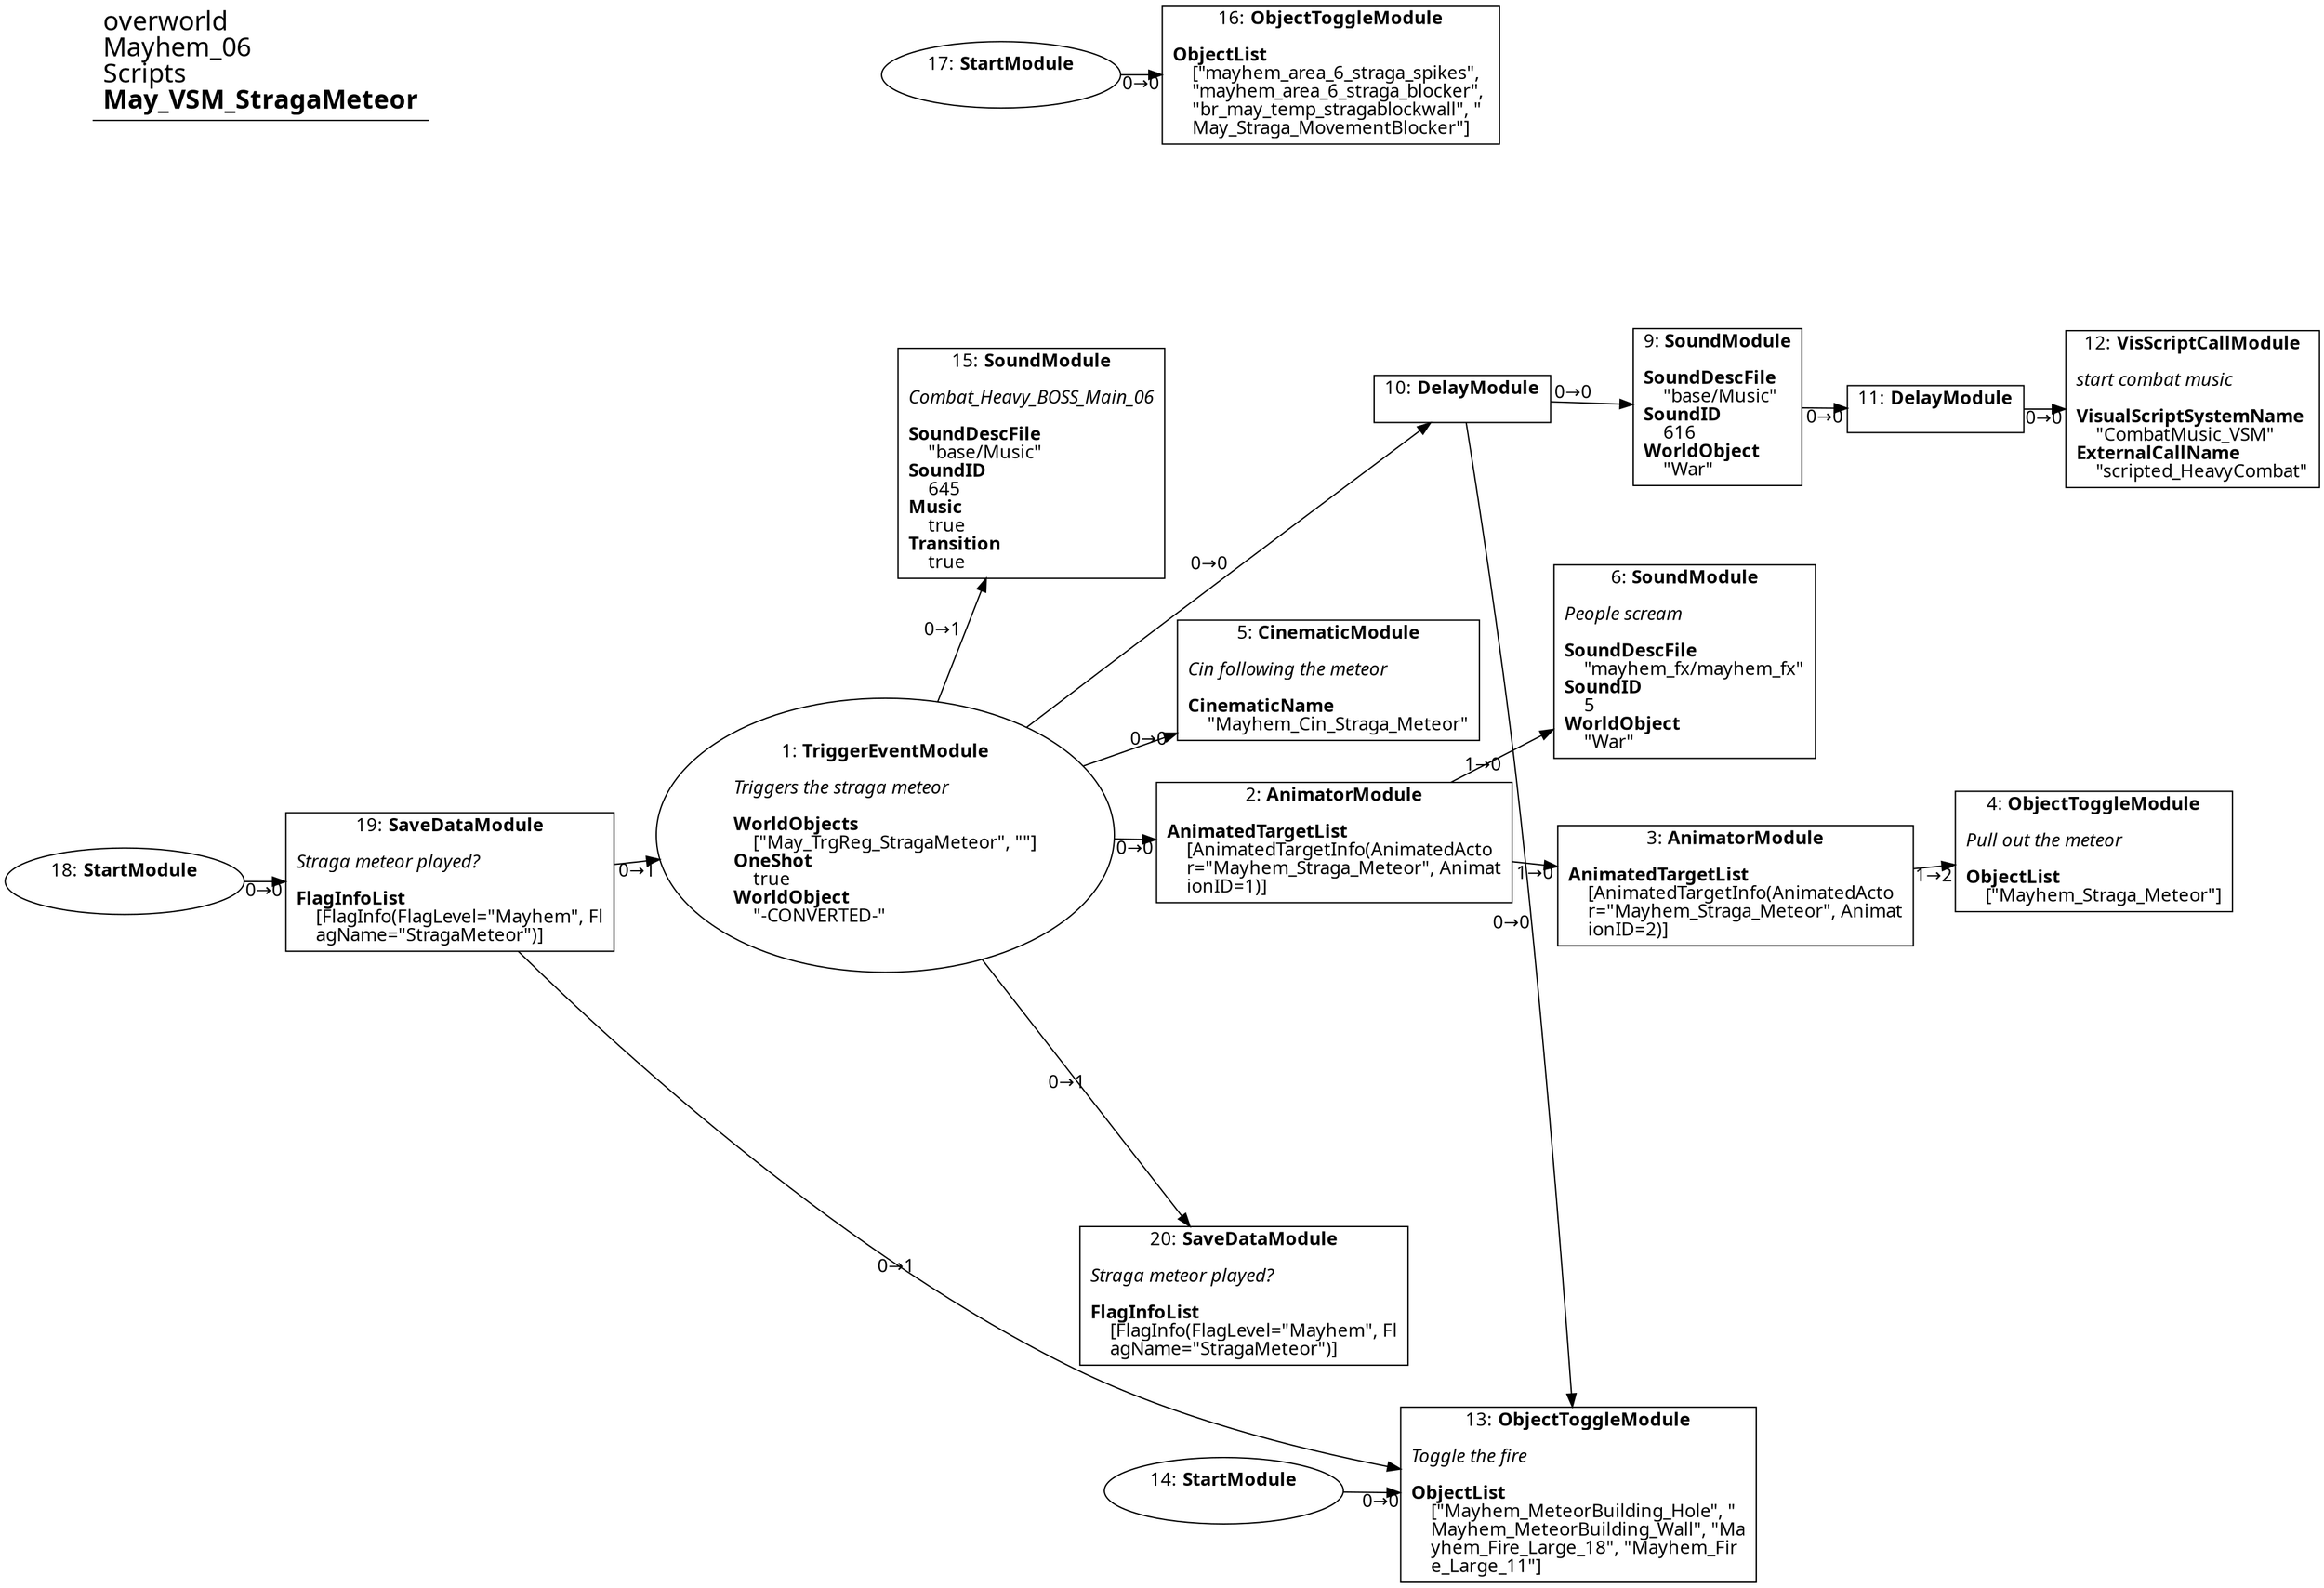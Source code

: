 digraph {
    layout = fdp;
    overlap = prism;
    sep = "+16";
    splines = spline;

    node [ shape = box ];

    graph [ fontname = "Segoe UI" ];
    node [ fontname = "Segoe UI" ];
    edge [ fontname = "Segoe UI" ];

    1 [ label = <1: <b>TriggerEventModule</b><br/><br/><i>Triggers the straga meteor<br align="left"/></i><br align="left"/><b>WorldObjects</b><br align="left"/>    [&quot;May_TrgReg_StragaMeteor&quot;, &quot;&quot;]<br align="left"/><b>OneShot</b><br align="left"/>    true<br align="left"/><b>WorldObject</b><br align="left"/>    &quot;-CONVERTED-&quot;<br align="left"/>> ];
    1 [ shape = oval ]
    1 [ pos = "0.293,-0.21900001!" ];
    1 -> 2 [ label = "0→0" ];
    1 -> 5 [ label = "0→0" ];
    1 -> 10 [ label = "0→0" ];
    1 -> 15 [ label = "0→1" ];
    1 -> 20 [ label = "0→1" ];

    2 [ label = <2: <b>AnimatorModule</b><br/><br/><b>AnimatedTargetList</b><br align="left"/>    [AnimatedTargetInfo(AnimatedActo<br align="left"/>    r=&quot;Mayhem_Straga_Meteor&quot;, Animat<br align="left"/>    ionID=1)]<br align="left"/>> ];
    2 [ pos = "0.564,-0.22000001!" ];
    2 -> 3 [ label = "1→0" ];
    2 -> 6 [ label = "1→0" ];

    3 [ label = <3: <b>AnimatorModule</b><br/><br/><b>AnimatedTargetList</b><br align="left"/>    [AnimatedTargetInfo(AnimatedActo<br align="left"/>    r=&quot;Mayhem_Straga_Meteor&quot;, Animat<br align="left"/>    ionID=2)]<br align="left"/>> ];
    3 [ pos = "0.822,-0.24300002!" ];
    3 -> 4 [ label = "1→2" ];

    4 [ label = <4: <b>ObjectToggleModule</b><br/><br/><i>Pull out the meteor<br align="left"/></i><br align="left"/><b>ObjectList</b><br align="left"/>    [&quot;Mayhem_Straga_Meteor&quot;]<br align="left"/>> ];
    4 [ pos = "1.069,-0.22000001!" ];

    5 [ label = <5: <b>CinematicModule</b><br/><br/><i>Cin following the meteor<br align="left"/></i><br align="left"/><b>CinematicName</b><br align="left"/>    &quot;Mayhem_Cin_Straga_Meteor&quot;<br align="left"/>> ];
    5 [ pos = "0.6,-0.081!" ];

    6 [ label = <6: <b>SoundModule</b><br/><br/><i>People scream<br align="left"/></i><br align="left"/><b>SoundDescFile</b><br align="left"/>    &quot;mayhem_fx/mayhem_fx&quot;<br align="left"/><b>SoundID</b><br align="left"/>    5<br align="left"/><b>WorldObject</b><br align="left"/>    &quot;War&quot;<br align="left"/>> ];
    6 [ pos = "0.82000005,-0.069000006!" ];

    9 [ label = <9: <b>SoundModule</b><br/><br/><b>SoundDescFile</b><br align="left"/>    &quot;base/Music&quot;<br align="left"/><b>SoundID</b><br align="left"/>    616<br align="left"/><b>WorldObject</b><br align="left"/>    &quot;War&quot;<br align="left"/>> ];
    9 [ pos = "0.90000004,0.134!" ];
    9 -> 11 [ label = "0→0" ];

    10 [ label = <10: <b>DelayModule</b><br/><br/>> ];
    10 [ pos = "0.702,0.134!" ];
    10 -> 9 [ label = "0→0" ];
    10 -> 13 [ label = "0→0" ];

    11 [ label = <11: <b>DelayModule</b><br/><br/>> ];
    11 [ pos = "1.1120001,0.134!" ];
    11 -> 12 [ label = "0→0" ];

    12 [ label = <12: <b>VisScriptCallModule</b><br/><br/><i>start combat music<br align="left"/></i><br align="left"/><b>VisualScriptSystemName</b><br align="left"/>    &quot;CombatMusic_VSM&quot;<br align="left"/><b>ExternalCallName</b><br align="left"/>    &quot;scripted_HeavyCombat&quot;<br align="left"/>> ];
    12 [ pos = "1.2980001,0.134!" ];

    13 [ label = <13: <b>ObjectToggleModule</b><br/><br/><i>Toggle the fire <br align="left"/></i><br align="left"/><b>ObjectList</b><br align="left"/>    [&quot;Mayhem_MeteorBuilding_Hole&quot;, &quot;<br align="left"/>    Mayhem_MeteorBuilding_Wall&quot;, &quot;Ma<br align="left"/>    yhem_Fire_Large_18&quot;, &quot;Mayhem_Fir<br align="left"/>    e_Large_11&quot;]<br align="left"/>> ];
    13 [ pos = "0.785,-0.74!" ];

    14 [ label = <14: <b>StartModule</b><br/><br/>> ];
    14 [ shape = oval ]
    14 [ pos = "0.544,-0.74!" ];
    14 -> 13 [ label = "0→0" ];

    15 [ label = <15: <b>SoundModule</b><br/><br/><i>Combat_Heavy_BOSS_Main_06<br align="left"/></i><br align="left"/><b>SoundDescFile</b><br align="left"/>    &quot;base/Music&quot;<br align="left"/><b>SoundID</b><br align="left"/>    645<br align="left"/><b>Music</b><br align="left"/>    true<br align="left"/><b>Transition</b><br align="left"/>    true<br align="left"/>> ];
    15 [ pos = "0.45700002,0.030000001!" ];

    16 [ label = <16: <b>ObjectToggleModule</b><br/><br/><b>ObjectList</b><br align="left"/>    [&quot;mayhem_area_6_straga_spikes&quot;, <br align="left"/>    &quot;mayhem_area_6_straga_blocker&quot;, <br align="left"/>    &quot;br_may_temp_stragablockwall&quot;, &quot;<br align="left"/>    May_Straga_MovementBlocker&quot;]<br align="left"/>> ];
    16 [ pos = "0.58400005,0.40500003!" ];

    17 [ label = <17: <b>StartModule</b><br/><br/>> ];
    17 [ shape = oval ]
    17 [ pos = "0.381,0.40500003!" ];
    17 -> 16 [ label = "0→0" ];

    18 [ label = <18: <b>StartModule</b><br/><br/>> ];
    18 [ shape = oval ]
    18 [ pos = "-0.136,-0.24200001!" ];
    18 -> 19 [ label = "0→0" ];

    19 [ label = <19: <b>SaveDataModule</b><br/><br/><i>Straga meteor played?<br align="left"/></i><br align="left"/><b>FlagInfoList</b><br align="left"/>    [FlagInfo(FlagLevel=&quot;Mayhem&quot;, Fl<br align="left"/>    agName=&quot;StragaMeteor&quot;)]<br align="left"/>> ];
    19 [ pos = "0.074,-0.24200001!" ];
    19 -> 1 [ label = "0→1" ];
    19 -> 13 [ label = "0→1" ];

    20 [ label = <20: <b>SaveDataModule</b><br/><br/><i>Straga meteor played?<br align="left"/></i><br align="left"/><b>FlagInfoList</b><br align="left"/>    [FlagInfo(FlagLevel=&quot;Mayhem&quot;, Fl<br align="left"/>    agName=&quot;StragaMeteor&quot;)]<br align="left"/>> ];
    20 [ pos = "0.57500005,-0.61300004!" ];

    title [ pos = "-0.13700001,0.40600002!" ];
    title [ shape = underline ];
    title [ label = <<font point-size="20">overworld<br align="left"/>Mayhem_06<br align="left"/>Scripts<br align="left"/><b>May_VSM_StragaMeteor</b><br align="left"/></font>> ];
}
